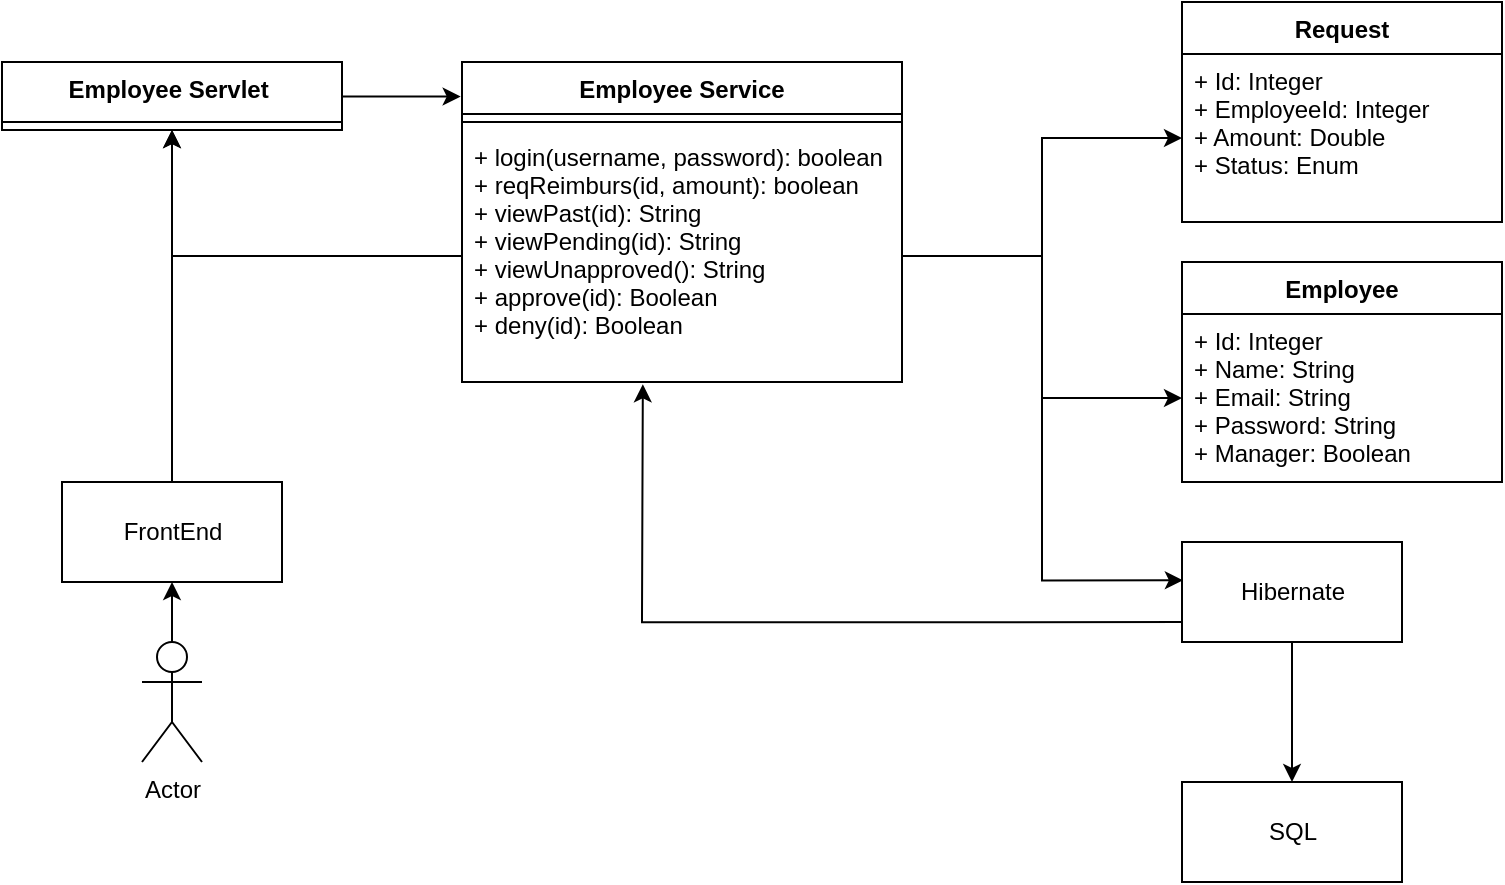 <mxfile version="15.5.8" type="device"><diagram id="bXE3u1Ng2j5lIvwvBSuJ" name="Page-1"><mxGraphModel dx="672" dy="408" grid="1" gridSize="10" guides="1" tooltips="1" connect="1" arrows="1" fold="1" page="1" pageScale="1" pageWidth="850" pageHeight="1100" math="0" shadow="0"><root><mxCell id="0"/><mxCell id="1" parent="0"/><mxCell id="3hIgacUX9X-32spsAp42-26" style="edgeStyle=orthogonalEdgeStyle;rounded=0;orthogonalLoop=1;jettySize=auto;html=1;entryX=-0.003;entryY=0.108;entryDx=0;entryDy=0;entryPerimeter=0;" edge="1" parent="1" source="3hIgacUX9X-32spsAp42-8" target="3hIgacUX9X-32spsAp42-22"><mxGeometry relative="1" as="geometry"><mxPoint x="300" y="117" as="targetPoint"/><Array as="points"><mxPoint x="280" y="117"/></Array></mxGeometry></mxCell><mxCell id="3hIgacUX9X-32spsAp42-8" value="Employee Servlet " style="swimlane;fontStyle=1;align=center;verticalAlign=top;childLayout=stackLayout;horizontal=1;startSize=30;horizontalStack=0;resizeParent=1;resizeParentMax=0;resizeLast=0;collapsible=1;marginBottom=0;" vertex="1" parent="1"><mxGeometry x="80" y="100" width="170" height="34" as="geometry"/></mxCell><mxCell id="3hIgacUX9X-32spsAp42-22" value="Employee Service" style="swimlane;fontStyle=1;align=center;verticalAlign=top;childLayout=stackLayout;horizontal=1;startSize=26;horizontalStack=0;resizeParent=1;resizeParentMax=0;resizeLast=0;collapsible=1;marginBottom=0;" vertex="1" parent="1"><mxGeometry x="310" y="100" width="220" height="160" as="geometry"/></mxCell><mxCell id="3hIgacUX9X-32spsAp42-24" value="" style="line;strokeWidth=1;fillColor=none;align=left;verticalAlign=middle;spacingTop=-1;spacingLeft=3;spacingRight=3;rotatable=0;labelPosition=right;points=[];portConstraint=eastwest;" vertex="1" parent="3hIgacUX9X-32spsAp42-22"><mxGeometry y="26" width="220" height="8" as="geometry"/></mxCell><mxCell id="3hIgacUX9X-32spsAp42-25" value="+ login(username, password): boolean&#10;+ reqReimburs(id, amount): boolean&#10;+ viewPast(id): String&#10;+ viewPending(id): String&#10;+ viewUnapproved(): String&#10;+ approve(id): Boolean&#10;+ deny(id): Boolean" style="text;strokeColor=none;fillColor=none;align=left;verticalAlign=top;spacingLeft=4;spacingRight=4;overflow=hidden;rotatable=0;points=[[0,0.5],[1,0.5]];portConstraint=eastwest;" vertex="1" parent="3hIgacUX9X-32spsAp42-22"><mxGeometry y="34" width="220" height="126" as="geometry"/></mxCell><mxCell id="3hIgacUX9X-32spsAp42-27" style="edgeStyle=orthogonalEdgeStyle;rounded=0;orthogonalLoop=1;jettySize=auto;html=1;entryX=0.5;entryY=1;entryDx=0;entryDy=0;" edge="1" parent="1" source="3hIgacUX9X-32spsAp42-25" target="3hIgacUX9X-32spsAp42-8"><mxGeometry relative="1" as="geometry"><mxPoint x="214.98" y="133" as="targetPoint"/></mxGeometry></mxCell><mxCell id="3hIgacUX9X-32spsAp42-32" value="Employee" style="swimlane;fontStyle=1;align=center;verticalAlign=top;childLayout=stackLayout;horizontal=1;startSize=26;horizontalStack=0;resizeParent=1;resizeParentMax=0;resizeLast=0;collapsible=1;marginBottom=0;" vertex="1" parent="1"><mxGeometry x="670" y="200" width="160" height="110" as="geometry"/></mxCell><mxCell id="3hIgacUX9X-32spsAp42-33" value="+ Id: Integer&#10;+ Name: String&#10;+ Email: String&#10;+ Password: String&#10;+ Manager: Boolean" style="text;strokeColor=none;fillColor=none;align=left;verticalAlign=top;spacingLeft=4;spacingRight=4;overflow=hidden;rotatable=0;points=[[0,0.5],[1,0.5]];portConstraint=eastwest;" vertex="1" parent="3hIgacUX9X-32spsAp42-32"><mxGeometry y="26" width="160" height="84" as="geometry"/></mxCell><mxCell id="3hIgacUX9X-32spsAp42-37" value="Request" style="swimlane;fontStyle=1;align=center;verticalAlign=top;childLayout=stackLayout;horizontal=1;startSize=26;horizontalStack=0;resizeParent=1;resizeParentMax=0;resizeLast=0;collapsible=1;marginBottom=0;" vertex="1" parent="1"><mxGeometry x="670" y="70" width="160" height="110" as="geometry"><mxRectangle x="670" y="70" width="80" height="26" as="alternateBounds"/></mxGeometry></mxCell><mxCell id="3hIgacUX9X-32spsAp42-38" value="+ Id: Integer&#10;+ EmployeeId: Integer&#10;+ Amount: Double&#10;+ Status: Enum" style="text;strokeColor=none;fillColor=none;align=left;verticalAlign=top;spacingLeft=4;spacingRight=4;overflow=hidden;rotatable=0;points=[[0,0.5],[1,0.5]];portConstraint=eastwest;" vertex="1" parent="3hIgacUX9X-32spsAp42-37"><mxGeometry y="26" width="160" height="84" as="geometry"/></mxCell><mxCell id="3hIgacUX9X-32spsAp42-48" style="edgeStyle=orthogonalEdgeStyle;rounded=0;orthogonalLoop=1;jettySize=auto;html=1;entryX=0.5;entryY=0;entryDx=0;entryDy=0;" edge="1" parent="1" source="3hIgacUX9X-32spsAp42-40" target="3hIgacUX9X-32spsAp42-46"><mxGeometry relative="1" as="geometry"/></mxCell><mxCell id="3hIgacUX9X-32spsAp42-49" style="edgeStyle=orthogonalEdgeStyle;rounded=0;orthogonalLoop=1;jettySize=auto;html=1;entryX=0.411;entryY=1.009;entryDx=0;entryDy=0;entryPerimeter=0;exitX=0.002;exitY=0.801;exitDx=0;exitDy=0;exitPerimeter=0;" edge="1" parent="1" source="3hIgacUX9X-32spsAp42-40" target="3hIgacUX9X-32spsAp42-25"><mxGeometry relative="1" as="geometry"><Array as="points"><mxPoint x="400" y="380"/><mxPoint x="400" y="377"/><mxPoint x="400" y="377"/></Array></mxGeometry></mxCell><mxCell id="3hIgacUX9X-32spsAp42-40" value="Hibernate" style="html=1;" vertex="1" parent="1"><mxGeometry x="670" y="340" width="110" height="50" as="geometry"/></mxCell><mxCell id="3hIgacUX9X-32spsAp42-43" style="edgeStyle=orthogonalEdgeStyle;rounded=0;orthogonalLoop=1;jettySize=auto;html=1;" edge="1" parent="1" source="3hIgacUX9X-32spsAp42-25" target="3hIgacUX9X-32spsAp42-38"><mxGeometry relative="1" as="geometry"/></mxCell><mxCell id="3hIgacUX9X-32spsAp42-44" style="edgeStyle=orthogonalEdgeStyle;rounded=0;orthogonalLoop=1;jettySize=auto;html=1;entryX=0;entryY=0.5;entryDx=0;entryDy=0;" edge="1" parent="1" source="3hIgacUX9X-32spsAp42-25" target="3hIgacUX9X-32spsAp42-33"><mxGeometry relative="1" as="geometry"><Array as="points"><mxPoint x="600" y="197"/><mxPoint x="600" y="268"/></Array></mxGeometry></mxCell><mxCell id="3hIgacUX9X-32spsAp42-45" style="edgeStyle=orthogonalEdgeStyle;rounded=0;orthogonalLoop=1;jettySize=auto;html=1;entryX=0.004;entryY=0.383;entryDx=0;entryDy=0;entryPerimeter=0;" edge="1" parent="1" source="3hIgacUX9X-32spsAp42-25" target="3hIgacUX9X-32spsAp42-40"><mxGeometry relative="1" as="geometry"><Array as="points"><mxPoint x="600" y="197"/><mxPoint x="600" y="359"/></Array></mxGeometry></mxCell><mxCell id="3hIgacUX9X-32spsAp42-46" value="SQL" style="html=1;" vertex="1" parent="1"><mxGeometry x="670" y="460" width="110" height="50" as="geometry"/></mxCell><mxCell id="3hIgacUX9X-32spsAp42-53" style="edgeStyle=orthogonalEdgeStyle;rounded=0;orthogonalLoop=1;jettySize=auto;html=1;entryX=0.5;entryY=1;entryDx=0;entryDy=0;" edge="1" parent="1" source="3hIgacUX9X-32spsAp42-52" target="3hIgacUX9X-32spsAp42-8"><mxGeometry relative="1" as="geometry"><mxPoint x="135.08" y="130.896" as="targetPoint"/><Array as="points"><mxPoint x="165" y="230"/><mxPoint x="165" y="230"/></Array></mxGeometry></mxCell><mxCell id="3hIgacUX9X-32spsAp42-52" value="FrontEnd" style="html=1;" vertex="1" parent="1"><mxGeometry x="110" y="310" width="110" height="50" as="geometry"/></mxCell><mxCell id="3hIgacUX9X-32spsAp42-55" style="edgeStyle=orthogonalEdgeStyle;rounded=0;orthogonalLoop=1;jettySize=auto;html=1;entryX=0.5;entryY=1;entryDx=0;entryDy=0;" edge="1" parent="1" source="3hIgacUX9X-32spsAp42-54" target="3hIgacUX9X-32spsAp42-52"><mxGeometry relative="1" as="geometry"/></mxCell><mxCell id="3hIgacUX9X-32spsAp42-54" value="Actor" style="shape=umlActor;verticalLabelPosition=bottom;verticalAlign=top;html=1;" vertex="1" parent="1"><mxGeometry x="150" y="390" width="30" height="60" as="geometry"/></mxCell></root></mxGraphModel></diagram></mxfile>